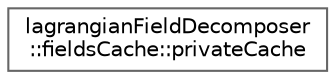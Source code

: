 digraph "Graphical Class Hierarchy"
{
 // LATEX_PDF_SIZE
  bgcolor="transparent";
  edge [fontname=Helvetica,fontsize=10,labelfontname=Helvetica,labelfontsize=10];
  node [fontname=Helvetica,fontsize=10,shape=box,height=0.2,width=0.4];
  rankdir="LR";
  Node0 [id="Node000000",label="lagrangianFieldDecomposer\l::fieldsCache::privateCache",height=0.2,width=0.4,color="grey40", fillcolor="white", style="filled",URL="$classFoam_1_1lagrangianFieldDecomposer_1_1fieldsCache_1_1privateCache.html",tooltip=" "];
}
